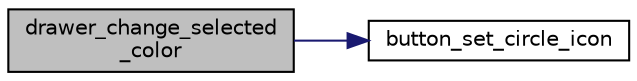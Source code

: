 digraph "drawer_change_selected_color"
{
 // LATEX_PDF_SIZE
  edge [fontname="Helvetica",fontsize="10",labelfontname="Helvetica",labelfontsize="10"];
  node [fontname="Helvetica",fontsize="10",shape=record];
  rankdir="LR";
  Node1 [label="drawer_change_selected\l_color",height=0.2,width=0.4,color="black", fillcolor="grey75", style="filled", fontcolor="black",tooltip="Changes the selected color if this player is the drawer."];
  Node1 -> Node2 [color="midnightblue",fontsize="10",style="solid",fontname="Helvetica"];
  Node2 [label="button_set_circle_icon",height=0.2,width=0.4,color="black", fillcolor="white", style="filled",URL="$group__button.html#ga851787864a8ca2d5085673f4916056ed",tooltip="Sets a circle icon to a given button."];
}
